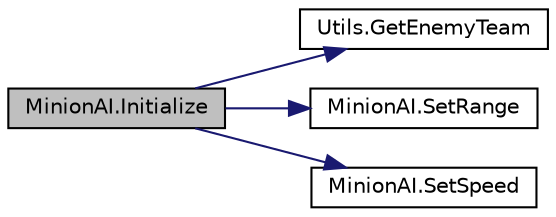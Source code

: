 digraph "MinionAI.Initialize"
{
 // INTERACTIVE_SVG=YES
 // LATEX_PDF_SIZE
  edge [fontname="Helvetica",fontsize="10",labelfontname="Helvetica",labelfontsize="10"];
  node [fontname="Helvetica",fontsize="10",shape=record];
  rankdir="LR";
  Node1 [label="MinionAI.Initialize",height=0.2,width=0.4,color="black", fillcolor="grey75", style="filled", fontcolor="black",tooltip=" "];
  Node1 -> Node2 [color="midnightblue",fontsize="10",style="solid",fontname="Helvetica"];
  Node2 [label="Utils.GetEnemyTeam",height=0.2,width=0.4,color="black", fillcolor="white", style="filled",URL="$class_utils.html#a6ac07f202eb5cc4bf2322b73d1196f90",tooltip="Returns the enemy Team of the passed one."];
  Node1 -> Node3 [color="midnightblue",fontsize="10",style="solid",fontname="Helvetica"];
  Node3 [label="MinionAI.SetRange",height=0.2,width=0.4,color="black", fillcolor="white", style="filled",URL="$class_minion_a_i.html#ac52b368d1ec72545ac0c0a4708c1c155",tooltip=" "];
  Node1 -> Node4 [color="midnightblue",fontsize="10",style="solid",fontname="Helvetica"];
  Node4 [label="MinionAI.SetSpeed",height=0.2,width=0.4,color="black", fillcolor="white", style="filled",URL="$class_minion_a_i.html#a84c1cea7268781a3cafec4135d94df5c",tooltip=" "];
}
